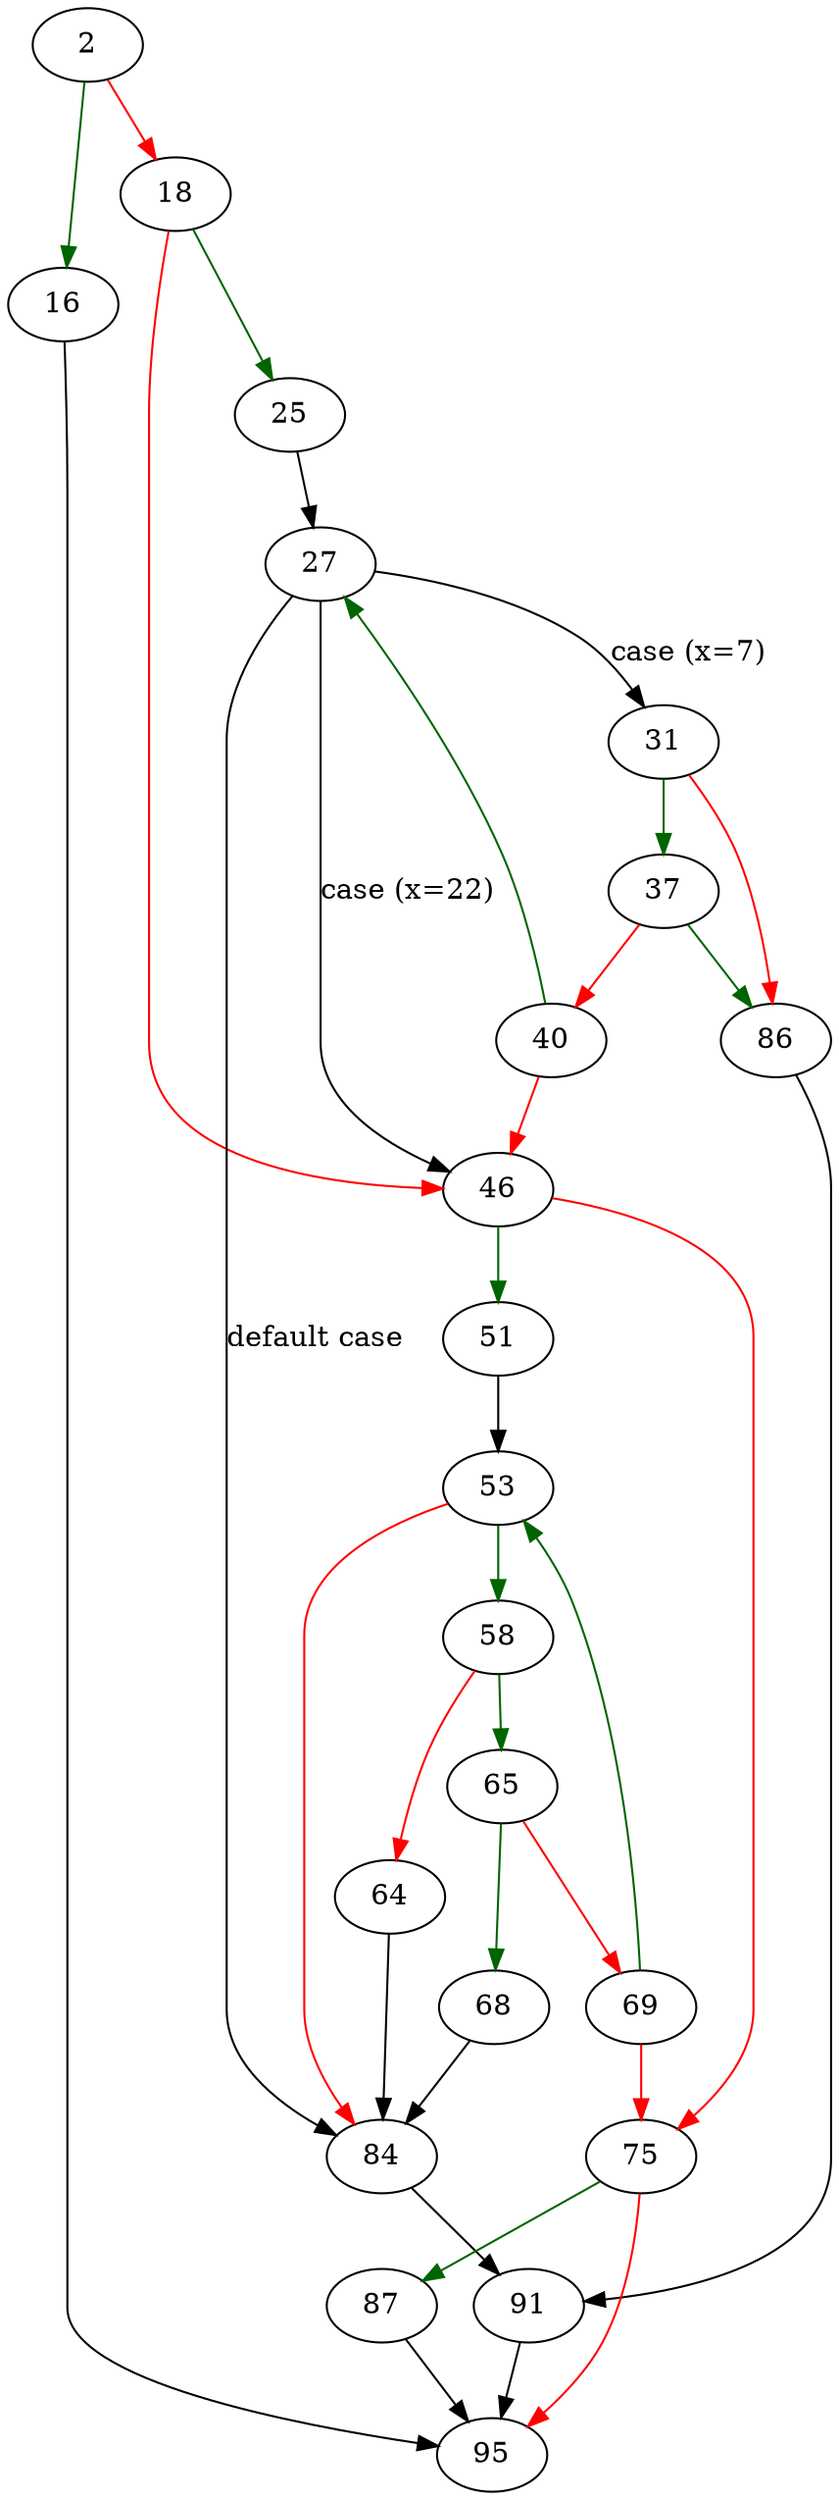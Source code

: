 strict digraph "str_cd_iconv" {
	// Node definitions.
	2 [entry=true];
	16;
	18;
	95;
	25;
	46;
	27;
	31;
	84;
	37;
	86;
	40;
	51;
	75;
	53;
	58;
	65;
	64;
	68;
	69;
	87;
	91;

	// Edge definitions.
	2 -> 16 [
		color=darkgreen
		cond=true
	];
	2 -> 18 [
		color=red
		cond=false
	];
	16 -> 95;
	18 -> 25 [
		color=darkgreen
		cond=true
	];
	18 -> 46 [
		color=red
		cond=false
	];
	25 -> 27;
	46 -> 51 [
		color=darkgreen
		cond=true
	];
	46 -> 75 [
		color=red
		cond=false
	];
	27 -> 46 [
		cond="case (x=22)"
		label="case (x=22)"
	];
	27 -> 31 [
		cond="case (x=7)"
		label="case (x=7)"
	];
	27 -> 84 [
		cond="default case"
		label="default case"
	];
	31 -> 37 [
		color=darkgreen
		cond=true
	];
	31 -> 86 [
		color=red
		cond=false
	];
	84 -> 91;
	37 -> 86 [
		color=darkgreen
		cond=true
	];
	37 -> 40 [
		color=red
		cond=false
	];
	86 -> 91;
	40 -> 46 [
		color=red
		cond=false
	];
	40 -> 27 [
		color=darkgreen
		cond=true
	];
	51 -> 53;
	75 -> 95 [
		color=red
		cond=false
	];
	75 -> 87 [
		color=darkgreen
		cond=true
	];
	53 -> 84 [
		color=red
		cond=false
	];
	53 -> 58 [
		color=darkgreen
		cond=true
	];
	58 -> 65 [
		color=darkgreen
		cond=true
	];
	58 -> 64 [
		color=red
		cond=false
	];
	65 -> 68 [
		color=darkgreen
		cond=true
	];
	65 -> 69 [
		color=red
		cond=false
	];
	64 -> 84;
	68 -> 84;
	69 -> 75 [
		color=red
		cond=false
	];
	69 -> 53 [
		color=darkgreen
		cond=true
	];
	87 -> 95;
	91 -> 95;
}